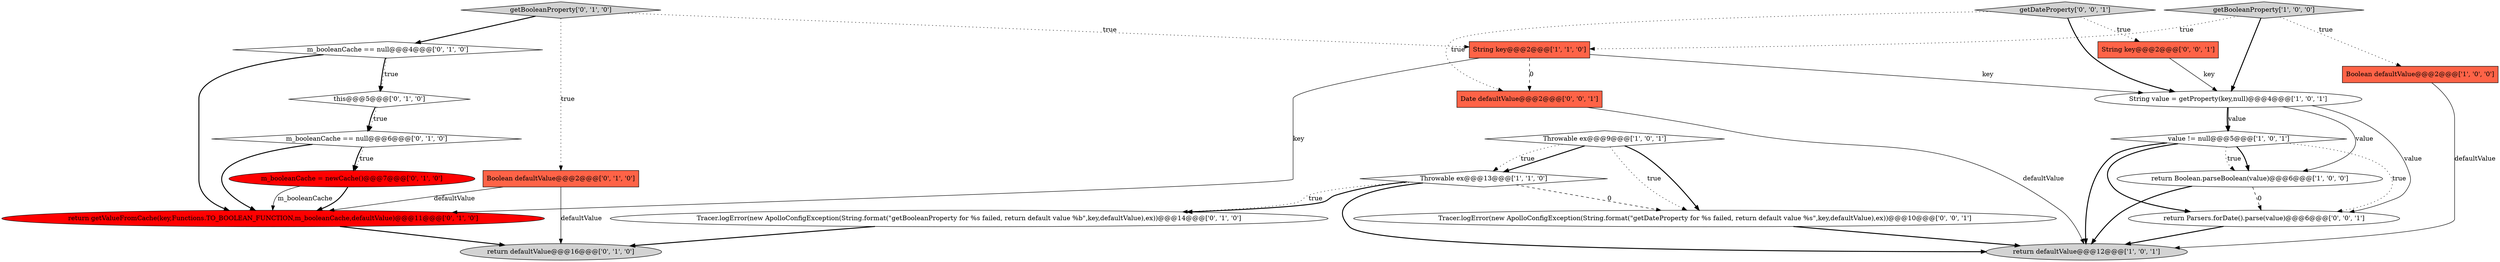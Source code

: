 digraph {
16 [style = filled, label = "m_booleanCache == null@@@6@@@['0', '1', '0']", fillcolor = white, shape = diamond image = "AAA0AAABBB2BBB"];
7 [style = filled, label = "value != null@@@5@@@['1', '0', '1']", fillcolor = white, shape = diamond image = "AAA0AAABBB1BBB"];
0 [style = filled, label = "return defaultValue@@@12@@@['1', '0', '1']", fillcolor = lightgray, shape = ellipse image = "AAA0AAABBB1BBB"];
13 [style = filled, label = "Boolean defaultValue@@@2@@@['0', '1', '0']", fillcolor = tomato, shape = box image = "AAA0AAABBB2BBB"];
11 [style = filled, label = "Tracer.logError(new ApolloConfigException(String.format(\"getBooleanProperty for %s failed, return default value %b\",key,defaultValue),ex))@@@14@@@['0', '1', '0']", fillcolor = white, shape = ellipse image = "AAA0AAABBB2BBB"];
3 [style = filled, label = "String key@@@2@@@['1', '1', '0']", fillcolor = tomato, shape = box image = "AAA0AAABBB1BBB"];
14 [style = filled, label = "m_booleanCache = newCache()@@@7@@@['0', '1', '0']", fillcolor = red, shape = ellipse image = "AAA1AAABBB2BBB"];
10 [style = filled, label = "getBooleanProperty['0', '1', '0']", fillcolor = lightgray, shape = diamond image = "AAA0AAABBB2BBB"];
9 [style = filled, label = "return defaultValue@@@16@@@['0', '1', '0']", fillcolor = lightgray, shape = ellipse image = "AAA0AAABBB2BBB"];
20 [style = filled, label = "return Parsers.forDate().parse(value)@@@6@@@['0', '0', '1']", fillcolor = white, shape = ellipse image = "AAA0AAABBB3BBB"];
2 [style = filled, label = "String value = getProperty(key,null)@@@4@@@['1', '0', '1']", fillcolor = white, shape = ellipse image = "AAA0AAABBB1BBB"];
6 [style = filled, label = "getBooleanProperty['1', '0', '0']", fillcolor = lightgray, shape = diamond image = "AAA0AAABBB1BBB"];
15 [style = filled, label = "this@@@5@@@['0', '1', '0']", fillcolor = white, shape = diamond image = "AAA0AAABBB2BBB"];
18 [style = filled, label = "String key@@@2@@@['0', '0', '1']", fillcolor = tomato, shape = box image = "AAA0AAABBB3BBB"];
4 [style = filled, label = "return Boolean.parseBoolean(value)@@@6@@@['1', '0', '0']", fillcolor = white, shape = ellipse image = "AAA0AAABBB1BBB"];
22 [style = filled, label = "Tracer.logError(new ApolloConfigException(String.format(\"getDateProperty for %s failed, return default value %s\",key,defaultValue),ex))@@@10@@@['0', '0', '1']", fillcolor = white, shape = ellipse image = "AAA0AAABBB3BBB"];
21 [style = filled, label = "Date defaultValue@@@2@@@['0', '0', '1']", fillcolor = tomato, shape = box image = "AAA0AAABBB3BBB"];
1 [style = filled, label = "Boolean defaultValue@@@2@@@['1', '0', '0']", fillcolor = tomato, shape = box image = "AAA0AAABBB1BBB"];
17 [style = filled, label = "m_booleanCache == null@@@4@@@['0', '1', '0']", fillcolor = white, shape = diamond image = "AAA0AAABBB2BBB"];
8 [style = filled, label = "Throwable ex@@@9@@@['1', '0', '1']", fillcolor = white, shape = diamond image = "AAA0AAABBB1BBB"];
19 [style = filled, label = "getDateProperty['0', '0', '1']", fillcolor = lightgray, shape = diamond image = "AAA0AAABBB3BBB"];
12 [style = filled, label = "return getValueFromCache(key,Functions.TO_BOOLEAN_FUNCTION,m_booleanCache,defaultValue)@@@11@@@['0', '1', '0']", fillcolor = red, shape = ellipse image = "AAA1AAABBB2BBB"];
5 [style = filled, label = "Throwable ex@@@13@@@['1', '1', '0']", fillcolor = white, shape = diamond image = "AAA0AAABBB1BBB"];
3->2 [style = solid, label="key"];
3->21 [style = dashed, label="0"];
20->0 [style = bold, label=""];
6->1 [style = dotted, label="true"];
19->18 [style = dotted, label="true"];
10->3 [style = dotted, label="true"];
7->0 [style = bold, label=""];
10->17 [style = bold, label=""];
19->21 [style = dotted, label="true"];
19->2 [style = bold, label=""];
7->4 [style = bold, label=""];
7->20 [style = bold, label=""];
15->16 [style = dotted, label="true"];
13->12 [style = solid, label="defaultValue"];
15->16 [style = bold, label=""];
12->9 [style = bold, label=""];
11->9 [style = bold, label=""];
2->4 [style = solid, label="value"];
4->0 [style = bold, label=""];
8->22 [style = bold, label=""];
7->20 [style = dotted, label="true"];
6->2 [style = bold, label=""];
13->9 [style = solid, label="defaultValue"];
17->12 [style = bold, label=""];
5->11 [style = dotted, label="true"];
17->15 [style = dotted, label="true"];
22->0 [style = bold, label=""];
8->5 [style = bold, label=""];
5->0 [style = bold, label=""];
10->13 [style = dotted, label="true"];
18->2 [style = solid, label="key"];
8->5 [style = dotted, label="true"];
4->20 [style = dashed, label="0"];
21->0 [style = solid, label="defaultValue"];
1->0 [style = solid, label="defaultValue"];
14->12 [style = bold, label=""];
7->4 [style = dotted, label="true"];
16->14 [style = dotted, label="true"];
17->15 [style = bold, label=""];
8->22 [style = dotted, label="true"];
2->20 [style = solid, label="value"];
16->14 [style = bold, label=""];
5->11 [style = bold, label=""];
14->12 [style = solid, label="m_booleanCache"];
2->7 [style = bold, label=""];
6->3 [style = dotted, label="true"];
2->7 [style = solid, label="value"];
3->12 [style = solid, label="key"];
16->12 [style = bold, label=""];
5->22 [style = dashed, label="0"];
}

